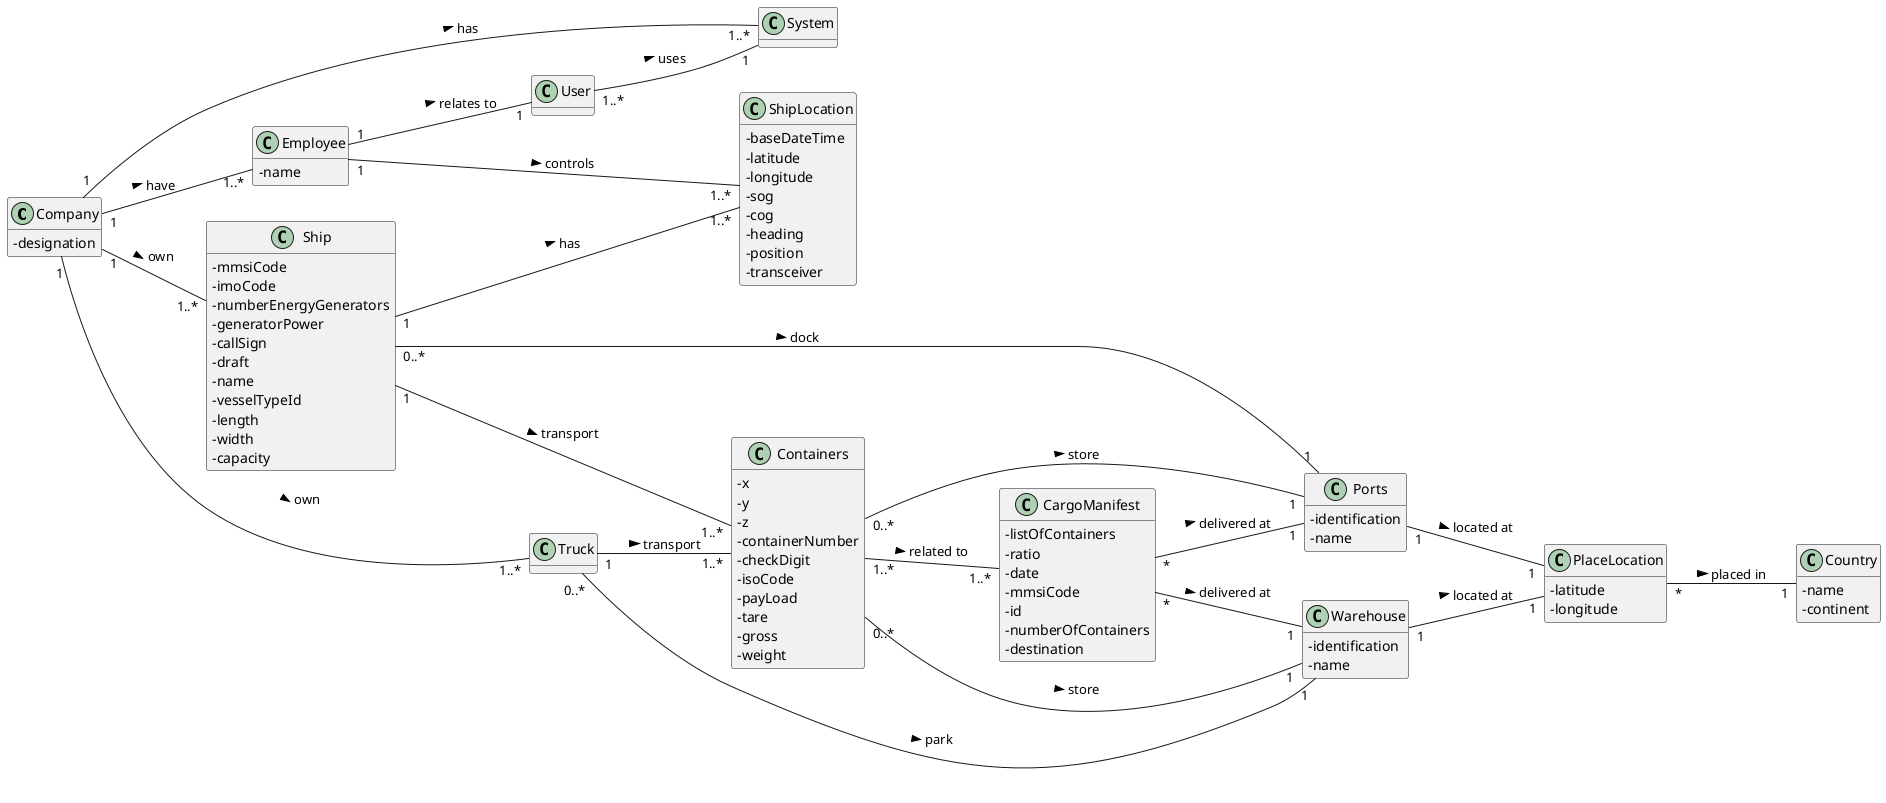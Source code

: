 @startuml
'https://plantuml.com/class-diagram

hide methods
left to right direction
skinparam classAttributeIconSize 0

class Company {
-designation
}

class Employee {
-name
}

class Containers {
-x
-y
-z
-containerNumber
-checkDigit
-isoCode
-payLoad
-tare
-gross
-weight
}

class CargoManifest {
-listOfContainers
-ratio
-date
-mmsiCode
-id
-numberOfContainers
-destination
}

class Ship {
-mmsiCode
-imoCode
-numberEnergyGenerators
-generatorPower
-callSign
-draft
-name
-vesselTypeId
-length
-width
-capacity
}



class Ports {
-identification
-name
}

class Truck {

}

class Warehouse {
-identification
-name
}

class Country {
-name
-continent
}

class PlaceLocation {
-latitude
-longitude
}

class ShipLocation {
-baseDateTime
-latitude
-longitude
-sog
-cog
-heading
-position
-transceiver
}

CargoManifest "*" -- "1" Ports : delivered at >
CargoManifest "*" -- "1" Warehouse : delivered at >

Company "1"--"1..*" Ship: own >
Company "1" - "1..*" System : has >
Company "1"--"1..*" Employee: have >
Company "1"--"1..*" Truck: own >

Containers "1..*"--"1..*" CargoManifest: related to >
Containers "0..*"--"1" Ports: store >
Containers "0..*"--"1" Warehouse: store >

PlaceLocation "*" -- "1" Country : placed in >

Ports "1" -- "1" PlaceLocation : located at >

Ship "1"---"1..*" Containers : transport >
Ship "0..*"--"1" Ports: dock >
Ship "1" -- "1..*" ShipLocation : has >

Employee "1" --- "1..*" ShipLocation : controls >
Employee "1" -- "1" User : relates to >

Truck "1"--"1..*" Containers : transport >
Truck "0..*"--"1" Warehouse: park >

User "1..*" -- "1" System : uses >

Warehouse "1" -- "1" PlaceLocation : located at >





@enduml